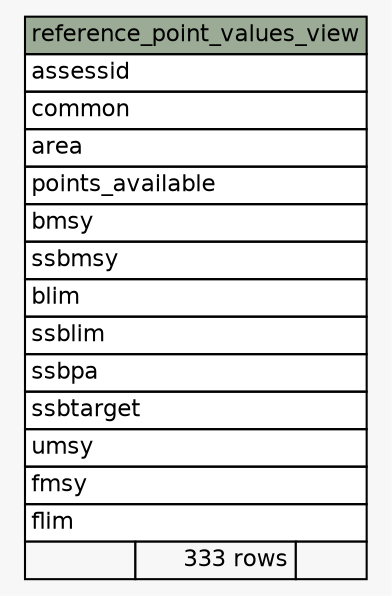 // dot 2.28.0 on Mac OS X 10.6.8
// SchemaSpy rev 590
digraph "reference_point_values_view" {
  graph [
    rankdir="RL"
    bgcolor="#f7f7f7"
    nodesep="0.18"
    ranksep="0.46"
    fontname="Helvetica"
    fontsize="11"
  ];
  node [
    fontname="Helvetica"
    fontsize="11"
    shape="plaintext"
  ];
  edge [
    arrowsize="0.8"
  ];
  "reference_point_values_view" [
    label=<
    <TABLE BORDER="0" CELLBORDER="1" CELLSPACING="0" BGCOLOR="#ffffff">
      <TR><TD COLSPAN="3" BGCOLOR="#9bab96" ALIGN="CENTER">reference_point_values_view</TD></TR>
      <TR><TD PORT="assessid" COLSPAN="3" ALIGN="LEFT">assessid</TD></TR>
      <TR><TD PORT="common" COLSPAN="3" ALIGN="LEFT">common</TD></TR>
      <TR><TD PORT="area" COLSPAN="3" ALIGN="LEFT">area</TD></TR>
      <TR><TD PORT="points_available" COLSPAN="3" ALIGN="LEFT">points_available</TD></TR>
      <TR><TD PORT="bmsy" COLSPAN="3" ALIGN="LEFT">bmsy</TD></TR>
      <TR><TD PORT="ssbmsy" COLSPAN="3" ALIGN="LEFT">ssbmsy</TD></TR>
      <TR><TD PORT="blim" COLSPAN="3" ALIGN="LEFT">blim</TD></TR>
      <TR><TD PORT="ssblim" COLSPAN="3" ALIGN="LEFT">ssblim</TD></TR>
      <TR><TD PORT="ssbpa" COLSPAN="3" ALIGN="LEFT">ssbpa</TD></TR>
      <TR><TD PORT="ssbtarget" COLSPAN="3" ALIGN="LEFT">ssbtarget</TD></TR>
      <TR><TD PORT="umsy" COLSPAN="3" ALIGN="LEFT">umsy</TD></TR>
      <TR><TD PORT="fmsy" COLSPAN="3" ALIGN="LEFT">fmsy</TD></TR>
      <TR><TD PORT="flim" COLSPAN="3" ALIGN="LEFT">flim</TD></TR>
      <TR><TD ALIGN="LEFT" BGCOLOR="#f7f7f7">  </TD><TD ALIGN="RIGHT" BGCOLOR="#f7f7f7">333 rows</TD><TD ALIGN="RIGHT" BGCOLOR="#f7f7f7">  </TD></TR>
    </TABLE>>
    URL="tables/reference_point_values_view.html"
    tooltip="reference_point_values_view"
  ];
}

